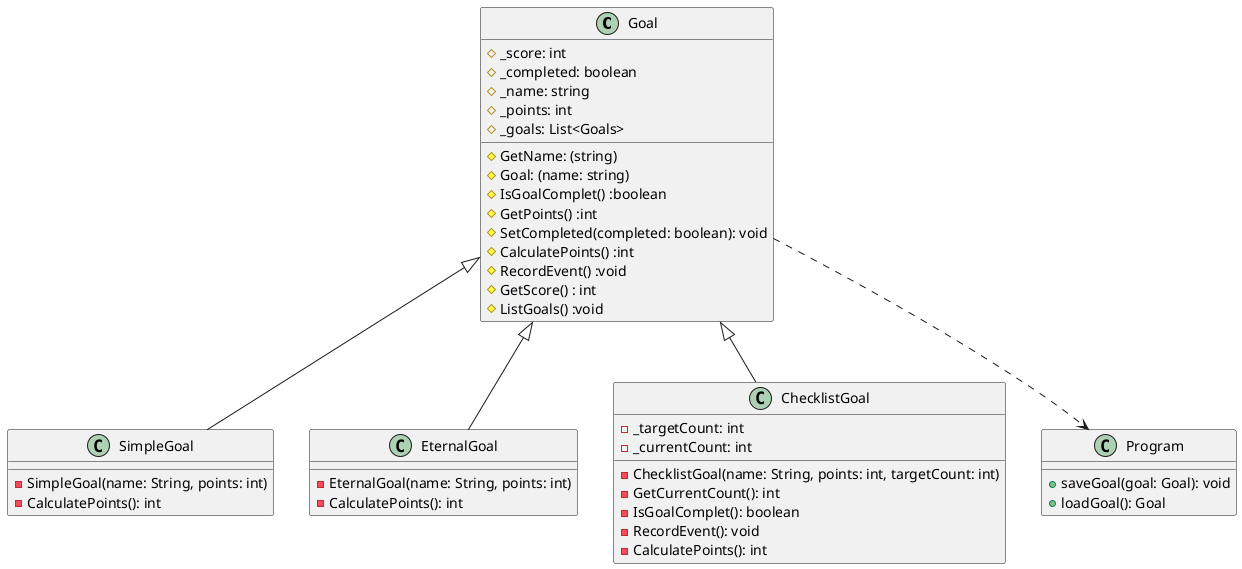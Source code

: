 @startuml diagram
class "Goal" as Goal
class "SimpleGoal" as SimpleGoal
class "EternalGoal" as EternalGoal
class "ChecklistGoal" as ChecklistGoal


Goal <|-- "SimpleGoal"

Goal <|-- "EternalGoal"

Goal <|-- "ChecklistGoal"

Goal ..> Program

class Goal {
  # _score: int
  # _completed: boolean
  # _name: string
  # _points: int
  # _goals: List<Goals>
  # GetName: (string)
  # Goal: (name: string)
  # IsGoalComplet() :boolean
  # GetPoints() :int
  # SetCompleted(completed: boolean): void
  # CalculatePoints() :int
  # RecordEvent() :void
  # GetScore() : int
  # ListGoals() :void
}

class SimpleGoal {
  - SimpleGoal(name: String, points: int)
  - CalculatePoints(): int
}

class EternalGoal {
  - EternalGoal(name: String, points: int)
  - CalculatePoints(): int
}

class ChecklistGoal {
  - _targetCount: int
  - _currentCount: int
  - ChecklistGoal(name: String, points: int, targetCount: int)
  - GetCurrentCount(): int
  - IsGoalComplet(): boolean
  - RecordEvent(): void
  - CalculatePoints(): int
}

class Program {
  +saveGoal(goal: Goal): void
  +loadGoal(): Goal
}

@enduml0